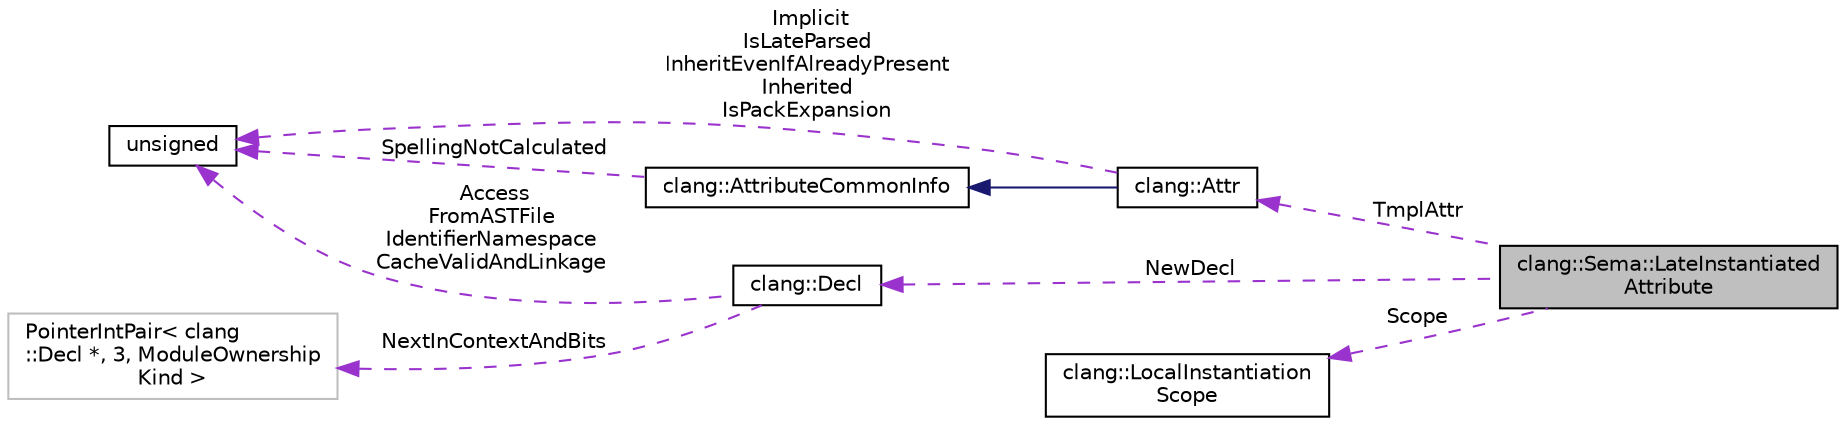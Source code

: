 digraph "clang::Sema::LateInstantiatedAttribute"
{
 // LATEX_PDF_SIZE
  bgcolor="transparent";
  edge [fontname="Helvetica",fontsize="10",labelfontname="Helvetica",labelfontsize="10"];
  node [fontname="Helvetica",fontsize="10",shape=record];
  rankdir="LR";
  Node1 [label="clang::Sema::LateInstantiated\lAttribute",height=0.2,width=0.4,color="black", fillcolor="grey75", style="filled", fontcolor="black",tooltip=" "];
  Node2 -> Node1 [dir="back",color="darkorchid3",fontsize="10",style="dashed",label=" TmplAttr" ,fontname="Helvetica"];
  Node2 [label="clang::Attr",height=0.2,width=0.4,color="black",URL="$classclang_1_1Attr.html",tooltip="Attr - This represents one attribute."];
  Node3 -> Node2 [dir="back",color="midnightblue",fontsize="10",style="solid",fontname="Helvetica"];
  Node3 [label="clang::AttributeCommonInfo",height=0.2,width=0.4,color="black",URL="$classclang_1_1AttributeCommonInfo.html",tooltip=" "];
  Node4 -> Node3 [dir="back",color="darkorchid3",fontsize="10",style="dashed",label=" SpellingNotCalculated" ,fontname="Helvetica"];
  Node4 [label="unsigned",height=0.2,width=0.4,color="black",URL="$classunsigned.html",tooltip=" "];
  Node4 -> Node2 [dir="back",color="darkorchid3",fontsize="10",style="dashed",label=" Implicit\nIsLateParsed\nInheritEvenIfAlreadyPresent\nInherited\nIsPackExpansion" ,fontname="Helvetica"];
  Node5 -> Node1 [dir="back",color="darkorchid3",fontsize="10",style="dashed",label=" Scope" ,fontname="Helvetica"];
  Node5 [label="clang::LocalInstantiation\lScope",height=0.2,width=0.4,color="black",URL="$classclang_1_1LocalInstantiationScope.html",tooltip="A stack-allocated class that identifies which local variable declaration instantiations are present i..."];
  Node6 -> Node1 [dir="back",color="darkorchid3",fontsize="10",style="dashed",label=" NewDecl" ,fontname="Helvetica"];
  Node6 [label="clang::Decl",height=0.2,width=0.4,color="black",URL="$classclang_1_1Decl.html",tooltip="Decl - This represents one declaration (or definition), e.g."];
  Node7 -> Node6 [dir="back",color="darkorchid3",fontsize="10",style="dashed",label=" NextInContextAndBits" ,fontname="Helvetica"];
  Node7 [label="PointerIntPair\< clang\l::Decl *, 3, ModuleOwnership\lKind \>",height=0.2,width=0.4,color="grey75",tooltip=" "];
  Node4 -> Node6 [dir="back",color="darkorchid3",fontsize="10",style="dashed",label=" Access\nFromASTFile\nIdentifierNamespace\nCacheValidAndLinkage" ,fontname="Helvetica"];
}
